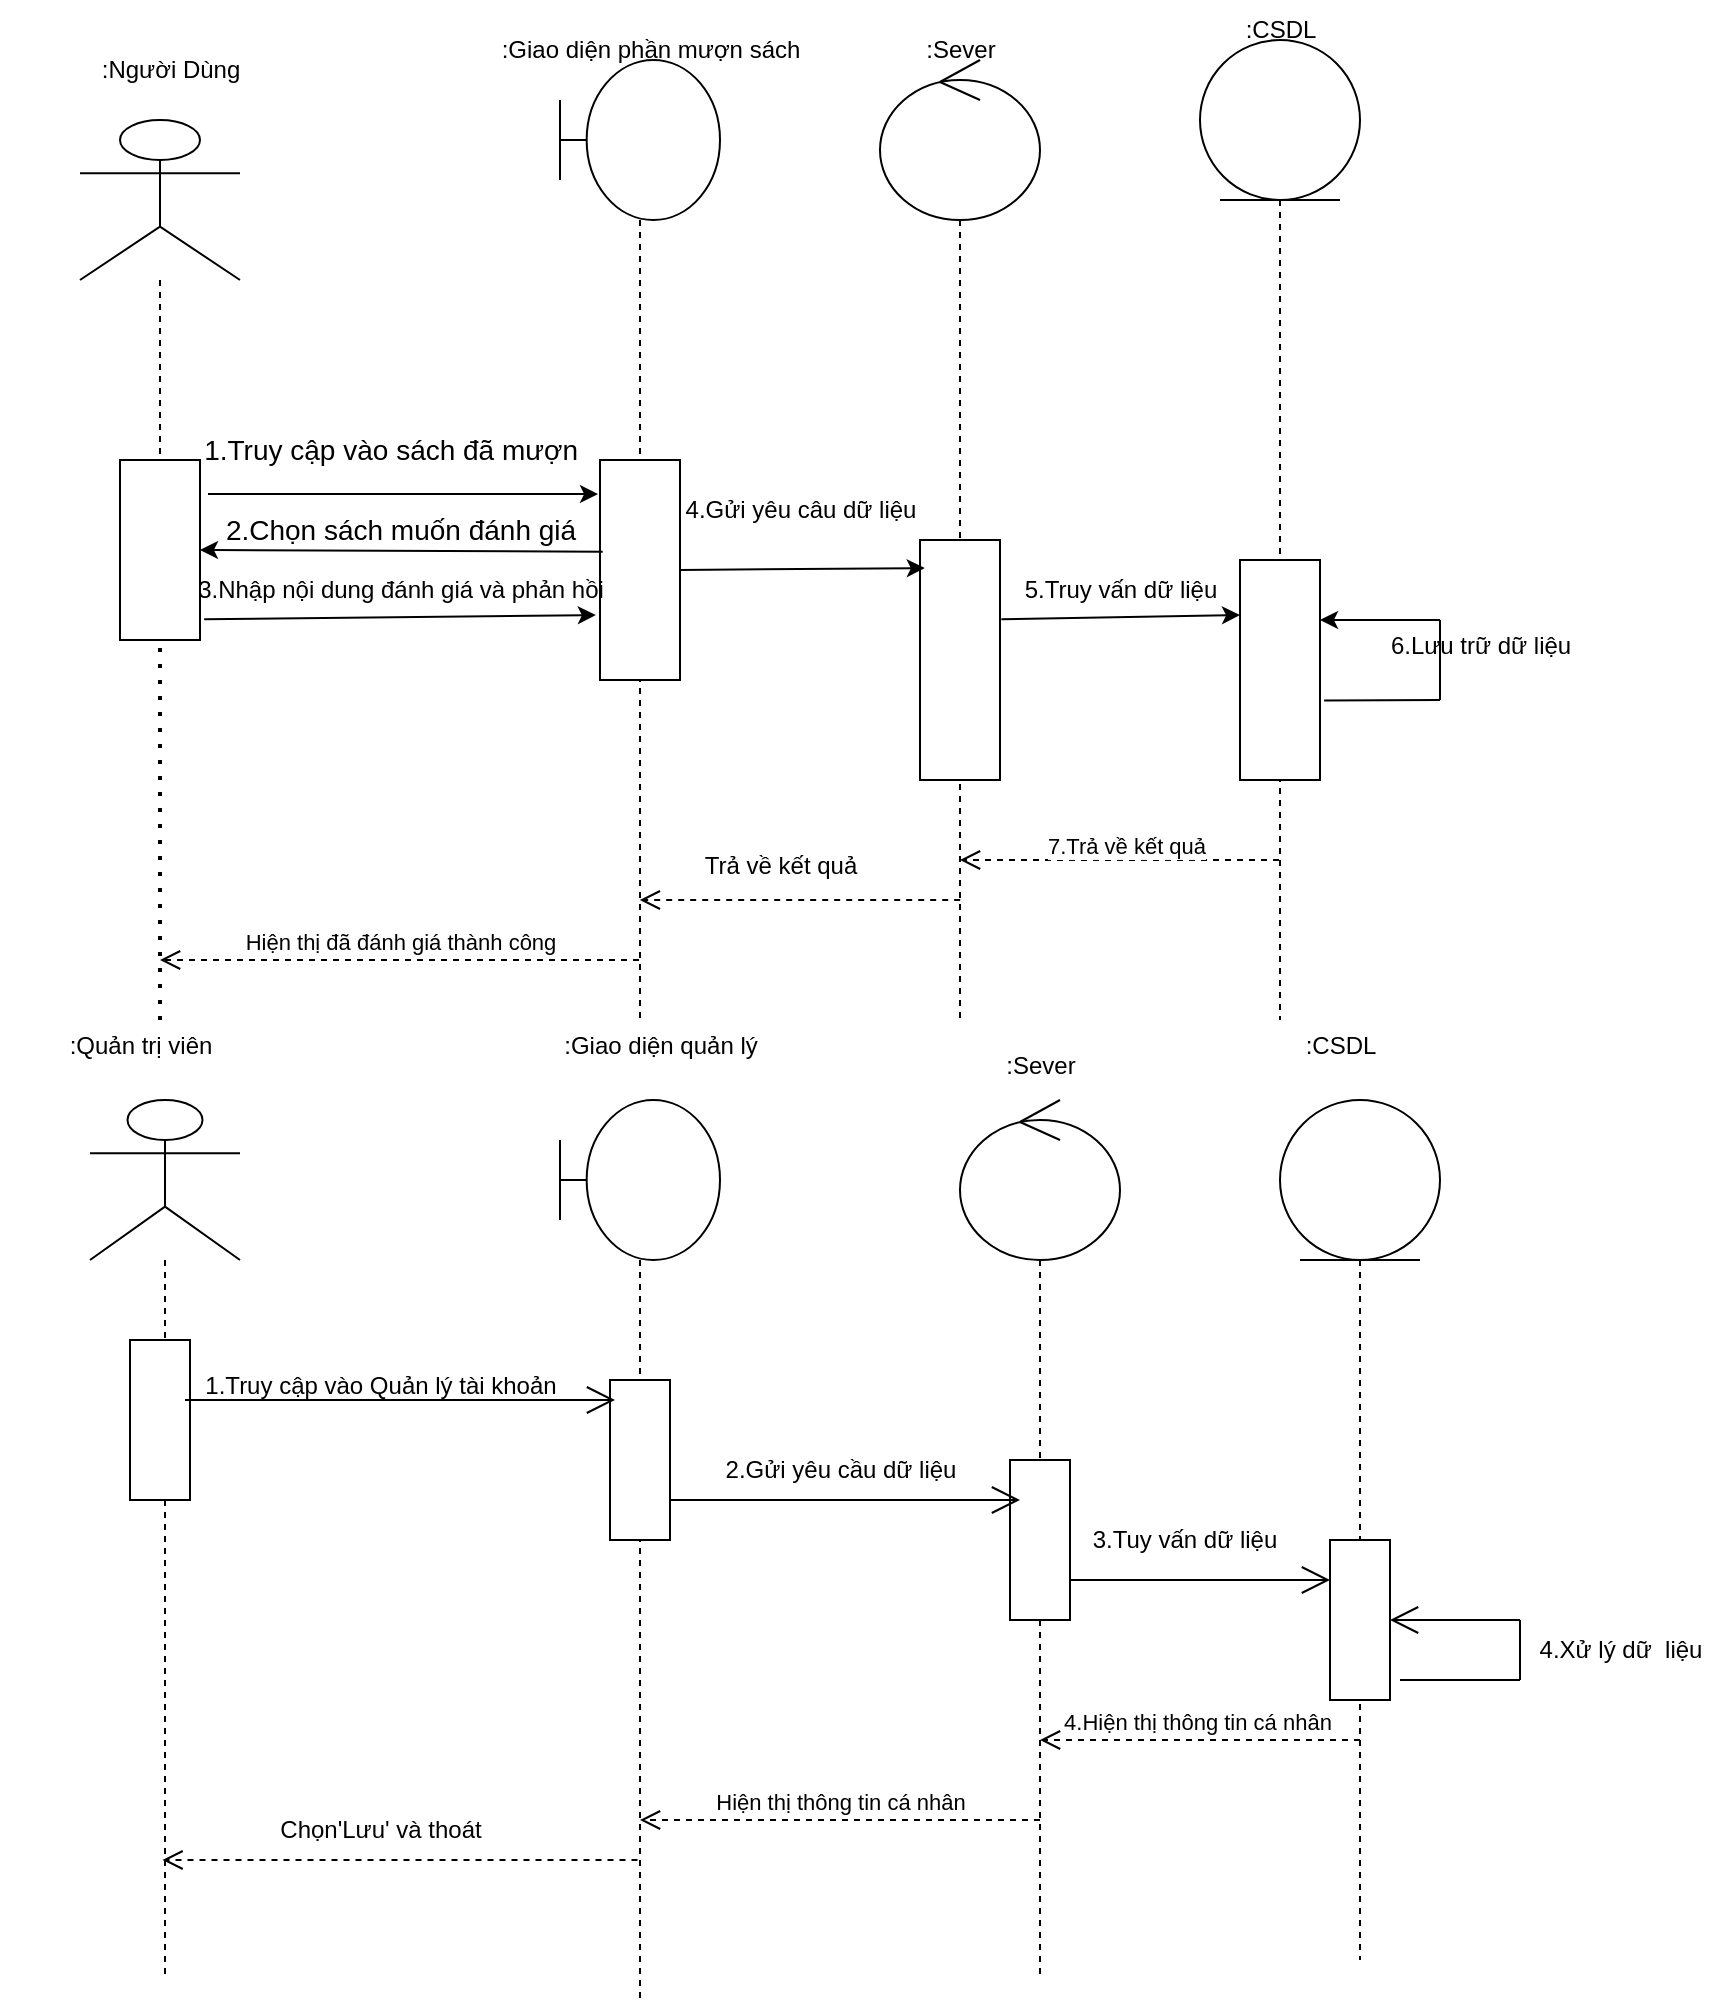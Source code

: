 <mxfile version="22.1.11" type="device">
  <diagram name="Trang-1" id="hTGpVkFsc47ma6_l-yXX">
    <mxGraphModel dx="1419" dy="1308" grid="1" gridSize="10" guides="1" tooltips="1" connect="1" arrows="1" fold="1" page="1" pageScale="1" pageWidth="583" pageHeight="827" background="#FFFFFF" math="0" shadow="0">
      <root>
        <mxCell id="0" />
        <mxCell id="1" parent="0" />
        <mxCell id="VaghM24qHKZLZuUMwbNJ-3" value="&lt;div style=&quot;&quot;&gt;:Giao diện phần mượn sách&lt;/div&gt;" style="text;html=1;align=center;verticalAlign=middle;resizable=0;points=[];autosize=1;strokeColor=none;fillColor=none;" parent="1" vertex="1">
          <mxGeometry y="-20" width="170" height="30" as="geometry" />
        </mxCell>
        <mxCell id="VaghM24qHKZLZuUMwbNJ-6" value=":Sever" style="text;html=1;align=center;verticalAlign=middle;resizable=0;points=[];autosize=1;strokeColor=none;fillColor=none;" parent="1" vertex="1">
          <mxGeometry x="210" y="10" width="60" height="30" as="geometry" />
        </mxCell>
        <mxCell id="VaghM24qHKZLZuUMwbNJ-19" value="" style="shape=umlLifeline;perimeter=lifelinePerimeter;whiteSpace=wrap;html=1;container=1;dropTarget=0;collapsible=0;recursiveResize=0;outlineConnect=0;portConstraint=eastwest;newEdgeStyle={&quot;curved&quot;:0,&quot;rounded&quot;:0};participant=umlActor;size=80;" parent="1" vertex="1">
          <mxGeometry x="-200" y="30" width="80" height="200" as="geometry" />
        </mxCell>
        <mxCell id="VaghM24qHKZLZuUMwbNJ-21" value="" style="shape=umlLifeline;perimeter=lifelinePerimeter;whiteSpace=wrap;html=1;container=1;dropTarget=0;collapsible=0;recursiveResize=0;outlineConnect=0;portConstraint=eastwest;newEdgeStyle={&quot;curved&quot;:0,&quot;rounded&quot;:0};participant=umlBoundary;size=80;" parent="1" vertex="1">
          <mxGeometry x="40" width="80" height="480" as="geometry" />
        </mxCell>
        <mxCell id="VaghM24qHKZLZuUMwbNJ-22" value="" style="shape=umlLifeline;perimeter=lifelinePerimeter;whiteSpace=wrap;html=1;container=1;dropTarget=0;collapsible=0;recursiveResize=0;outlineConnect=0;portConstraint=eastwest;newEdgeStyle={&quot;curved&quot;:0,&quot;rounded&quot;:0};participant=umlEntity;size=80;" parent="1" vertex="1">
          <mxGeometry x="360" y="-10" width="80" height="490" as="geometry" />
        </mxCell>
        <mxCell id="VaghM24qHKZLZuUMwbNJ-23" value="" style="shape=umlLifeline;perimeter=lifelinePerimeter;whiteSpace=wrap;html=1;container=1;dropTarget=0;collapsible=0;recursiveResize=0;outlineConnect=0;portConstraint=eastwest;newEdgeStyle={&quot;curved&quot;:0,&quot;rounded&quot;:0};participant=umlControl;size=80;" parent="1" vertex="1">
          <mxGeometry x="200" width="80" height="480" as="geometry" />
        </mxCell>
        <mxCell id="VaghM24qHKZLZuUMwbNJ-24" value="" style="rounded=0;whiteSpace=wrap;html=1;" parent="1" vertex="1">
          <mxGeometry x="-180" y="200" width="40" height="90" as="geometry" />
        </mxCell>
        <mxCell id="VaghM24qHKZLZuUMwbNJ-26" value="" style="rounded=0;whiteSpace=wrap;html=1;" parent="1" vertex="1">
          <mxGeometry x="60" y="200" width="40" height="110" as="geometry" />
        </mxCell>
        <mxCell id="VaghM24qHKZLZuUMwbNJ-27" value="" style="rounded=0;whiteSpace=wrap;html=1;" parent="1" vertex="1">
          <mxGeometry x="220" y="240" width="40" height="120" as="geometry" />
        </mxCell>
        <mxCell id="VaghM24qHKZLZuUMwbNJ-28" value="" style="rounded=0;whiteSpace=wrap;html=1;" parent="1" vertex="1">
          <mxGeometry x="380" y="250" width="40" height="110" as="geometry" />
        </mxCell>
        <mxCell id="VaghM24qHKZLZuUMwbNJ-33" value="&lt;blockquote style=&quot;margin: 0px 0px 0px 40px; border: none; padding: 0px; font-size: 13px;&quot;&gt;&lt;blockquote style=&quot;margin: 0px 0px 0px 40px; border: none; padding: 0px; font-size: 13px;&quot;&gt;&lt;div style=&quot;text-align: justify; font-size: 13px;&quot;&gt;&lt;span style=&quot;font-size: 14px;&quot;&gt;1.Truy cập vào sách đã mượn&lt;/span&gt;&lt;/div&gt;&lt;/blockquote&gt;&lt;/blockquote&gt;" style="text;html=1;align=right;verticalAlign=middle;resizable=0;points=[];autosize=1;strokeColor=none;fillColor=none;strokeWidth=0;fontSize=13;" parent="1" vertex="1">
          <mxGeometry x="-240" y="180" width="290" height="30" as="geometry" />
        </mxCell>
        <mxCell id="LxiGU1nbuJbYAhLHd8rD-2" value=":Người Dùng" style="text;html=1;align=center;verticalAlign=middle;resizable=0;points=[];autosize=1;strokeColor=none;fillColor=none;" vertex="1" parent="1">
          <mxGeometry x="-200" y="-10" width="90" height="30" as="geometry" />
        </mxCell>
        <mxCell id="LxiGU1nbuJbYAhLHd8rD-6" value="" style="endArrow=classic;html=1;rounded=0;entryX=1;entryY=0.5;entryDx=0;entryDy=0;exitX=0.034;exitY=0.417;exitDx=0;exitDy=0;exitPerimeter=0;" edge="1" parent="1" source="VaghM24qHKZLZuUMwbNJ-26" target="VaghM24qHKZLZuUMwbNJ-24">
          <mxGeometry width="50" height="50" relative="1" as="geometry">
            <mxPoint x="60" y="300" as="sourcePoint" />
            <mxPoint x="220" y="250" as="targetPoint" />
          </mxGeometry>
        </mxCell>
        <mxCell id="LxiGU1nbuJbYAhLHd8rD-7" value="&lt;font style=&quot;font-size: 14px;&quot;&gt;2.Chọn sách muốn đánh giá&lt;/font&gt;" style="text;html=1;align=center;verticalAlign=middle;resizable=0;points=[];autosize=1;strokeColor=none;fillColor=none;" vertex="1" parent="1">
          <mxGeometry x="-140" y="220" width="200" height="30" as="geometry" />
        </mxCell>
        <mxCell id="LxiGU1nbuJbYAhLHd8rD-8" style="edgeStyle=orthogonalEdgeStyle;rounded=0;orthogonalLoop=1;jettySize=auto;html=1;exitX=0.5;exitY=1;exitDx=0;exitDy=0;" edge="1" parent="1" source="VaghM24qHKZLZuUMwbNJ-24" target="VaghM24qHKZLZuUMwbNJ-24">
          <mxGeometry relative="1" as="geometry" />
        </mxCell>
        <mxCell id="LxiGU1nbuJbYAhLHd8rD-12" value="" style="endArrow=classic;html=1;rounded=0;exitX=1.1;exitY=0.189;exitDx=0;exitDy=0;exitPerimeter=0;entryX=-0.025;entryY=0.155;entryDx=0;entryDy=0;entryPerimeter=0;" edge="1" parent="1" source="VaghM24qHKZLZuUMwbNJ-24" target="VaghM24qHKZLZuUMwbNJ-26">
          <mxGeometry width="50" height="50" relative="1" as="geometry">
            <mxPoint x="170" y="300" as="sourcePoint" />
            <mxPoint x="220" y="250" as="targetPoint" />
          </mxGeometry>
        </mxCell>
        <mxCell id="LxiGU1nbuJbYAhLHd8rD-16" style="edgeStyle=orthogonalEdgeStyle;rounded=0;orthogonalLoop=1;jettySize=auto;html=1;exitX=0.5;exitY=1;exitDx=0;exitDy=0;" edge="1" parent="1" source="VaghM24qHKZLZuUMwbNJ-27" target="VaghM24qHKZLZuUMwbNJ-27">
          <mxGeometry relative="1" as="geometry" />
        </mxCell>
        <mxCell id="LxiGU1nbuJbYAhLHd8rD-17" value=":Sever" style="text;html=1;align=center;verticalAlign=middle;resizable=0;points=[];autosize=1;strokeColor=none;fillColor=none;" vertex="1" parent="1">
          <mxGeometry x="210" y="-20" width="60" height="30" as="geometry" />
        </mxCell>
        <mxCell id="LxiGU1nbuJbYAhLHd8rD-18" value=":CSDL" style="text;html=1;align=center;verticalAlign=middle;resizable=0;points=[];autosize=1;strokeColor=none;fillColor=none;" vertex="1" parent="1">
          <mxGeometry x="370" y="-30" width="60" height="30" as="geometry" />
        </mxCell>
        <mxCell id="LxiGU1nbuJbYAhLHd8rD-19" value="" style="endArrow=classic;html=1;rounded=0;exitX=1;exitY=0.5;exitDx=0;exitDy=0;entryX=0.06;entryY=0.117;entryDx=0;entryDy=0;entryPerimeter=0;" edge="1" parent="1" source="VaghM24qHKZLZuUMwbNJ-26" target="VaghM24qHKZLZuUMwbNJ-27">
          <mxGeometry width="50" height="50" relative="1" as="geometry">
            <mxPoint x="180" y="180" as="sourcePoint" />
            <mxPoint x="230" y="130" as="targetPoint" />
          </mxGeometry>
        </mxCell>
        <mxCell id="LxiGU1nbuJbYAhLHd8rD-20" value="4.Gửi yêu câu dữ liệu" style="text;html=1;align=center;verticalAlign=middle;resizable=0;points=[];autosize=1;strokeColor=none;fillColor=none;" vertex="1" parent="1">
          <mxGeometry x="90" y="210" width="140" height="30" as="geometry" />
        </mxCell>
        <mxCell id="LxiGU1nbuJbYAhLHd8rD-21" style="edgeStyle=orthogonalEdgeStyle;rounded=0;orthogonalLoop=1;jettySize=auto;html=1;exitX=0.5;exitY=1;exitDx=0;exitDy=0;" edge="1" parent="1" source="VaghM24qHKZLZuUMwbNJ-27" target="VaghM24qHKZLZuUMwbNJ-27">
          <mxGeometry relative="1" as="geometry" />
        </mxCell>
        <mxCell id="LxiGU1nbuJbYAhLHd8rD-23" value="" style="endArrow=classic;html=1;rounded=0;entryX=0;entryY=0.25;entryDx=0;entryDy=0;exitX=1.017;exitY=0.33;exitDx=0;exitDy=0;exitPerimeter=0;" edge="1" parent="1" source="VaghM24qHKZLZuUMwbNJ-27" target="VaghM24qHKZLZuUMwbNJ-28">
          <mxGeometry width="50" height="50" relative="1" as="geometry">
            <mxPoint x="180" y="180" as="sourcePoint" />
            <mxPoint x="230" y="130" as="targetPoint" />
          </mxGeometry>
        </mxCell>
        <mxCell id="LxiGU1nbuJbYAhLHd8rD-24" value="5.Truy vấn dữ liệu" style="text;html=1;align=center;verticalAlign=middle;resizable=0;points=[];autosize=1;strokeColor=none;fillColor=none;" vertex="1" parent="1">
          <mxGeometry x="260" y="250" width="120" height="30" as="geometry" />
        </mxCell>
        <mxCell id="LxiGU1nbuJbYAhLHd8rD-26" value="" style="endArrow=classic;html=1;rounded=0;exitX=1.052;exitY=0.885;exitDx=0;exitDy=0;exitPerimeter=0;entryX=-0.052;entryY=0.705;entryDx=0;entryDy=0;entryPerimeter=0;" edge="1" parent="1" source="VaghM24qHKZLZuUMwbNJ-24" target="VaghM24qHKZLZuUMwbNJ-26">
          <mxGeometry width="50" height="50" relative="1" as="geometry">
            <mxPoint x="30" y="350" as="sourcePoint" />
            <mxPoint x="80" y="300" as="targetPoint" />
          </mxGeometry>
        </mxCell>
        <mxCell id="LxiGU1nbuJbYAhLHd8rD-27" value="3.Nhập nội dung đánh giá và phản hồi" style="text;html=1;align=center;verticalAlign=middle;resizable=0;points=[];autosize=1;strokeColor=none;fillColor=none;" vertex="1" parent="1">
          <mxGeometry x="-155" y="250" width="230" height="30" as="geometry" />
        </mxCell>
        <mxCell id="LxiGU1nbuJbYAhLHd8rD-29" value="" style="endArrow=classic;html=1;rounded=0;" edge="1" parent="1">
          <mxGeometry width="50" height="50" relative="1" as="geometry">
            <mxPoint x="480" y="280" as="sourcePoint" />
            <mxPoint x="420" y="280" as="targetPoint" />
          </mxGeometry>
        </mxCell>
        <mxCell id="LxiGU1nbuJbYAhLHd8rD-30" value="" style="endArrow=none;html=1;rounded=0;exitX=1.052;exitY=0.639;exitDx=0;exitDy=0;exitPerimeter=0;" edge="1" parent="1" source="VaghM24qHKZLZuUMwbNJ-28">
          <mxGeometry width="50" height="50" relative="1" as="geometry">
            <mxPoint x="310" y="350" as="sourcePoint" />
            <mxPoint x="480" y="320" as="targetPoint" />
          </mxGeometry>
        </mxCell>
        <mxCell id="LxiGU1nbuJbYAhLHd8rD-31" value="" style="endArrow=none;html=1;rounded=0;" edge="1" parent="1">
          <mxGeometry width="50" height="50" relative="1" as="geometry">
            <mxPoint x="480" y="320" as="sourcePoint" />
            <mxPoint x="480" y="280" as="targetPoint" />
          </mxGeometry>
        </mxCell>
        <mxCell id="LxiGU1nbuJbYAhLHd8rD-32" value="6.Lưu trữ dữ liệu" style="text;html=1;align=center;verticalAlign=middle;resizable=0;points=[];autosize=1;strokeColor=none;fillColor=none;" vertex="1" parent="1">
          <mxGeometry x="445" y="278" width="110" height="30" as="geometry" />
        </mxCell>
        <mxCell id="LxiGU1nbuJbYAhLHd8rD-33" value="" style="endArrow=none;dashed=1;html=1;dashPattern=1 3;strokeWidth=2;rounded=0;entryX=0.5;entryY=1;entryDx=0;entryDy=0;" edge="1" parent="1" target="VaghM24qHKZLZuUMwbNJ-24">
          <mxGeometry width="50" height="50" relative="1" as="geometry">
            <mxPoint x="-160" y="480" as="sourcePoint" />
            <mxPoint x="100" y="190" as="targetPoint" />
          </mxGeometry>
        </mxCell>
        <mxCell id="LxiGU1nbuJbYAhLHd8rD-34" value="" style="html=1;verticalAlign=bottom;endArrow=open;dashed=1;endSize=8;curved=0;rounded=0;" edge="1" parent="1">
          <mxGeometry relative="1" as="geometry">
            <mxPoint x="399.5" y="400.0" as="sourcePoint" />
            <mxPoint x="240" y="400" as="targetPoint" />
          </mxGeometry>
        </mxCell>
        <mxCell id="LxiGU1nbuJbYAhLHd8rD-35" value="7.Trả về kết quả" style="edgeLabel;html=1;align=center;verticalAlign=middle;resizable=0;points=[];" vertex="1" connectable="0" parent="LxiGU1nbuJbYAhLHd8rD-34">
          <mxGeometry x="-0.038" y="-7" relative="1" as="geometry">
            <mxPoint as="offset" />
          </mxGeometry>
        </mxCell>
        <mxCell id="LxiGU1nbuJbYAhLHd8rD-37" value="" style="html=1;verticalAlign=bottom;endArrow=open;dashed=1;endSize=8;curved=0;rounded=0;exitX=0.5;exitY=0.919;exitDx=0;exitDy=0;exitPerimeter=0;" edge="1" parent="1">
          <mxGeometry x="-0.251" y="59" relative="1" as="geometry">
            <mxPoint x="240.09" y="420.0" as="sourcePoint" />
            <mxPoint x="79.9" y="420.0" as="targetPoint" />
            <mxPoint as="offset" />
          </mxGeometry>
        </mxCell>
        <mxCell id="LxiGU1nbuJbYAhLHd8rD-38" value="Trả về kết quả" style="text;html=1;align=center;verticalAlign=middle;resizable=0;points=[];autosize=1;strokeColor=none;fillColor=none;" vertex="1" parent="1">
          <mxGeometry x="100" y="388" width="100" height="30" as="geometry" />
        </mxCell>
        <mxCell id="LxiGU1nbuJbYAhLHd8rD-39" value="Hiện thị đã đánh giá thành công" style="html=1;verticalAlign=bottom;endArrow=open;dashed=1;endSize=8;curved=0;rounded=0;" edge="1" parent="1" source="VaghM24qHKZLZuUMwbNJ-21">
          <mxGeometry relative="1" as="geometry">
            <mxPoint x="110" y="330" as="sourcePoint" />
            <mxPoint x="-160" y="450" as="targetPoint" />
          </mxGeometry>
        </mxCell>
        <mxCell id="LxiGU1nbuJbYAhLHd8rD-40" value="" style="shape=umlLifeline;perimeter=lifelinePerimeter;whiteSpace=wrap;html=1;container=1;dropTarget=0;collapsible=0;recursiveResize=0;outlineConnect=0;portConstraint=eastwest;newEdgeStyle={&quot;curved&quot;:0,&quot;rounded&quot;:0};participant=umlActor;size=80;" vertex="1" parent="1">
          <mxGeometry x="-195" y="520" width="75" height="440" as="geometry" />
        </mxCell>
        <mxCell id="LxiGU1nbuJbYAhLHd8rD-42" value="" style="shape=umlLifeline;perimeter=lifelinePerimeter;whiteSpace=wrap;html=1;container=1;dropTarget=0;collapsible=0;recursiveResize=0;outlineConnect=0;portConstraint=eastwest;newEdgeStyle={&quot;curved&quot;:0,&quot;rounded&quot;:0};participant=umlBoundary;size=80;" vertex="1" parent="1">
          <mxGeometry x="40" y="520" width="80" height="450" as="geometry" />
        </mxCell>
        <mxCell id="LxiGU1nbuJbYAhLHd8rD-43" value="" style="shape=umlLifeline;perimeter=lifelinePerimeter;whiteSpace=wrap;html=1;container=1;dropTarget=0;collapsible=0;recursiveResize=0;outlineConnect=0;portConstraint=eastwest;newEdgeStyle={&quot;curved&quot;:0,&quot;rounded&quot;:0};participant=umlEntity;size=80;" vertex="1" parent="1">
          <mxGeometry x="400" y="520" width="80" height="430" as="geometry" />
        </mxCell>
        <mxCell id="LxiGU1nbuJbYAhLHd8rD-44" value="" style="shape=umlLifeline;perimeter=lifelinePerimeter;whiteSpace=wrap;html=1;container=1;dropTarget=0;collapsible=0;recursiveResize=0;outlineConnect=0;portConstraint=eastwest;newEdgeStyle={&quot;curved&quot;:0,&quot;rounded&quot;:0};participant=umlControl;size=80;" vertex="1" parent="1">
          <mxGeometry x="240" y="520" width="80" height="440" as="geometry" />
        </mxCell>
        <mxCell id="LxiGU1nbuJbYAhLHd8rD-45" value="" style="html=1;points=[[0,0,0,0,5],[0,1,0,0,-5],[1,0,0,0,5],[1,1,0,0,-5]];perimeter=orthogonalPerimeter;outlineConnect=0;targetShapes=umlLifeline;portConstraint=eastwest;newEdgeStyle={&quot;curved&quot;:0,&quot;rounded&quot;:0};" vertex="1" parent="1">
          <mxGeometry x="-175" y="640" width="30" height="80" as="geometry" />
        </mxCell>
        <mxCell id="LxiGU1nbuJbYAhLHd8rD-46" value="" style="html=1;points=[[0,0,0,0,5],[0,1,0,0,-5],[1,0,0,0,5],[1,1,0,0,-5]];perimeter=orthogonalPerimeter;outlineConnect=0;targetShapes=umlLifeline;portConstraint=eastwest;newEdgeStyle={&quot;curved&quot;:0,&quot;rounded&quot;:0};" vertex="1" parent="1">
          <mxGeometry x="65" y="660" width="30" height="80" as="geometry" />
        </mxCell>
        <mxCell id="LxiGU1nbuJbYAhLHd8rD-47" value="" style="html=1;points=[[0,0,0,0,5],[0,1,0,0,-5],[1,0,0,0,5],[1,1,0,0,-5]];perimeter=orthogonalPerimeter;outlineConnect=0;targetShapes=umlLifeline;portConstraint=eastwest;newEdgeStyle={&quot;curved&quot;:0,&quot;rounded&quot;:0};" vertex="1" parent="1">
          <mxGeometry x="265" y="700" width="30" height="80" as="geometry" />
        </mxCell>
        <mxCell id="LxiGU1nbuJbYAhLHd8rD-48" value="" style="html=1;points=[[0,0,0,0,5],[0,1,0,0,-5],[1,0,0,0,5],[1,1,0,0,-5]];perimeter=orthogonalPerimeter;outlineConnect=0;targetShapes=umlLifeline;portConstraint=eastwest;newEdgeStyle={&quot;curved&quot;:0,&quot;rounded&quot;:0};" vertex="1" parent="1">
          <mxGeometry x="425" y="740" width="30" height="80" as="geometry" />
        </mxCell>
        <mxCell id="LxiGU1nbuJbYAhLHd8rD-49" value="" style="endArrow=open;endFill=1;endSize=12;html=1;rounded=0;" edge="1" parent="1">
          <mxGeometry width="160" relative="1" as="geometry">
            <mxPoint x="-147.5" y="670" as="sourcePoint" />
            <mxPoint x="67.5" y="670" as="targetPoint" />
          </mxGeometry>
        </mxCell>
        <mxCell id="LxiGU1nbuJbYAhLHd8rD-50" value="1.Truy cập vào Quản lý tài khoản" style="text;html=1;align=center;verticalAlign=middle;resizable=0;points=[];autosize=1;strokeColor=none;fillColor=none;" vertex="1" parent="1">
          <mxGeometry x="-150" y="648" width="200" height="30" as="geometry" />
        </mxCell>
        <mxCell id="LxiGU1nbuJbYAhLHd8rD-51" value=":Quản trị viên" style="text;html=1;align=center;verticalAlign=middle;resizable=0;points=[];autosize=1;strokeColor=none;fillColor=none;" vertex="1" parent="1">
          <mxGeometry x="-215" y="478" width="90" height="30" as="geometry" />
        </mxCell>
        <mxCell id="LxiGU1nbuJbYAhLHd8rD-52" value=":Giao diện quản lý" style="text;html=1;align=center;verticalAlign=middle;resizable=0;points=[];autosize=1;strokeColor=none;fillColor=none;" vertex="1" parent="1">
          <mxGeometry x="30" y="478" width="120" height="30" as="geometry" />
        </mxCell>
        <mxCell id="LxiGU1nbuJbYAhLHd8rD-53" value=":Sever" style="text;html=1;align=center;verticalAlign=middle;resizable=0;points=[];autosize=1;strokeColor=none;fillColor=none;" vertex="1" parent="1">
          <mxGeometry x="250" y="488" width="60" height="30" as="geometry" />
        </mxCell>
        <mxCell id="LxiGU1nbuJbYAhLHd8rD-54" value="" style="endArrow=open;endFill=1;endSize=12;html=1;rounded=0;" edge="1" parent="1" source="LxiGU1nbuJbYAhLHd8rD-46">
          <mxGeometry width="160" relative="1" as="geometry">
            <mxPoint x="120" y="720" as="sourcePoint" />
            <mxPoint x="270" y="720" as="targetPoint" />
          </mxGeometry>
        </mxCell>
        <mxCell id="LxiGU1nbuJbYAhLHd8rD-55" value="2.Gửi yêu cầu dữ liệu" style="text;html=1;align=center;verticalAlign=middle;resizable=0;points=[];autosize=1;strokeColor=none;fillColor=none;" vertex="1" parent="1">
          <mxGeometry x="110" y="690" width="140" height="30" as="geometry" />
        </mxCell>
        <mxCell id="LxiGU1nbuJbYAhLHd8rD-57" value="" style="endArrow=open;endFill=1;endSize=12;html=1;rounded=0;" edge="1" parent="1">
          <mxGeometry width="160" relative="1" as="geometry">
            <mxPoint x="295" y="760" as="sourcePoint" />
            <mxPoint x="425" y="760" as="targetPoint" />
          </mxGeometry>
        </mxCell>
        <mxCell id="LxiGU1nbuJbYAhLHd8rD-58" value="3.Tuy vấn dữ liệu" style="text;html=1;align=center;verticalAlign=middle;resizable=0;points=[];autosize=1;strokeColor=none;fillColor=none;" vertex="1" parent="1">
          <mxGeometry x="292" y="725" width="120" height="30" as="geometry" />
        </mxCell>
        <mxCell id="LxiGU1nbuJbYAhLHd8rD-59" value=":CSDL" style="text;html=1;align=center;verticalAlign=middle;resizable=0;points=[];autosize=1;strokeColor=none;fillColor=none;" vertex="1" parent="1">
          <mxGeometry x="400" y="478" width="60" height="30" as="geometry" />
        </mxCell>
        <mxCell id="LxiGU1nbuJbYAhLHd8rD-60" value="4.Hiện thị thông tin cá nhân&amp;nbsp;" style="html=1;verticalAlign=bottom;endArrow=open;dashed=1;endSize=8;curved=0;rounded=0;" edge="1" parent="1" target="LxiGU1nbuJbYAhLHd8rD-44">
          <mxGeometry relative="1" as="geometry">
            <mxPoint x="440" y="840" as="sourcePoint" />
            <mxPoint x="160.5" y="840" as="targetPoint" />
          </mxGeometry>
        </mxCell>
        <mxCell id="LxiGU1nbuJbYAhLHd8rD-64" value="" style="endArrow=open;endFill=1;endSize=12;html=1;rounded=0;" edge="1" parent="1">
          <mxGeometry width="160" relative="1" as="geometry">
            <mxPoint x="520" y="780" as="sourcePoint" />
            <mxPoint x="455" y="780" as="targetPoint" />
          </mxGeometry>
        </mxCell>
        <mxCell id="LxiGU1nbuJbYAhLHd8rD-65" value="" style="endArrow=none;html=1;rounded=0;" edge="1" parent="1">
          <mxGeometry width="50" height="50" relative="1" as="geometry">
            <mxPoint x="520" y="810" as="sourcePoint" />
            <mxPoint x="520" y="780" as="targetPoint" />
          </mxGeometry>
        </mxCell>
        <mxCell id="LxiGU1nbuJbYAhLHd8rD-66" value="" style="endArrow=none;html=1;rounded=0;" edge="1" parent="1">
          <mxGeometry width="50" height="50" relative="1" as="geometry">
            <mxPoint x="460" y="810" as="sourcePoint" />
            <mxPoint x="520" y="810" as="targetPoint" />
          </mxGeometry>
        </mxCell>
        <mxCell id="LxiGU1nbuJbYAhLHd8rD-67" value="4.Xử lý dữ&amp;nbsp; liệu" style="text;html=1;align=center;verticalAlign=middle;resizable=0;points=[];autosize=1;strokeColor=none;fillColor=none;" vertex="1" parent="1">
          <mxGeometry x="520" y="780" width="100" height="30" as="geometry" />
        </mxCell>
        <mxCell id="LxiGU1nbuJbYAhLHd8rD-68" value="Hiện thị thông tin cá nhân" style="html=1;verticalAlign=bottom;endArrow=open;dashed=1;endSize=8;curved=0;rounded=0;" edge="1" parent="1">
          <mxGeometry relative="1" as="geometry">
            <mxPoint x="280" y="880" as="sourcePoint" />
            <mxPoint x="80" y="880" as="targetPoint" />
          </mxGeometry>
        </mxCell>
        <mxCell id="LxiGU1nbuJbYAhLHd8rD-69" value="" style="html=1;verticalAlign=bottom;endArrow=open;dashed=1;endSize=8;curved=0;rounded=0;" edge="1" parent="1">
          <mxGeometry x="-0.078" y="115" relative="1" as="geometry">
            <mxPoint x="78.75" y="900" as="sourcePoint" />
            <mxPoint x="-158.75" y="900" as="targetPoint" />
            <mxPoint as="offset" />
          </mxGeometry>
        </mxCell>
        <mxCell id="LxiGU1nbuJbYAhLHd8rD-70" value="Chọn&#39;Lưu&#39; và thoát" style="text;html=1;align=center;verticalAlign=middle;resizable=0;points=[];autosize=1;strokeColor=none;fillColor=none;" vertex="1" parent="1">
          <mxGeometry x="-110" y="870" width="120" height="30" as="geometry" />
        </mxCell>
      </root>
    </mxGraphModel>
  </diagram>
</mxfile>
